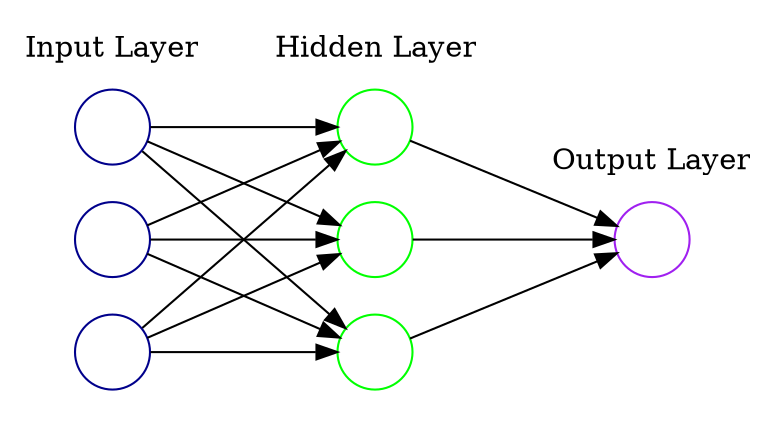 digraph G {
    rankdir=LR
    splines=line

    node [fixedsize=true, label=""];

    subgraph cluster0 {
        color=white;
        node [style=solid, color=blue4, shape=circle];
        x1, x2, x3;
        label="Input Layer";
    }

    subgraph cluster1 {
        color=white;
        node [style=solid, color=green, shape=circle];
        h1, h2, h3;
        label="Hidden Layer";
    }

    subgraph cluster2 {
        color=white;
        node [style=solid, color=purple, shape=circle];
        y
        label="Output Layer";
    }

    x1 -> h1;
    x1 -> h2;
    x1 -> h3;
    x2 -> h1;
    x2 -> h2;
    x2 -> h3;
    x3 -> h1;
    x3 -> h2;
    x3 -> h3;

    h1 -> y;
    h2 -> y;
    h3 -> y;
}
